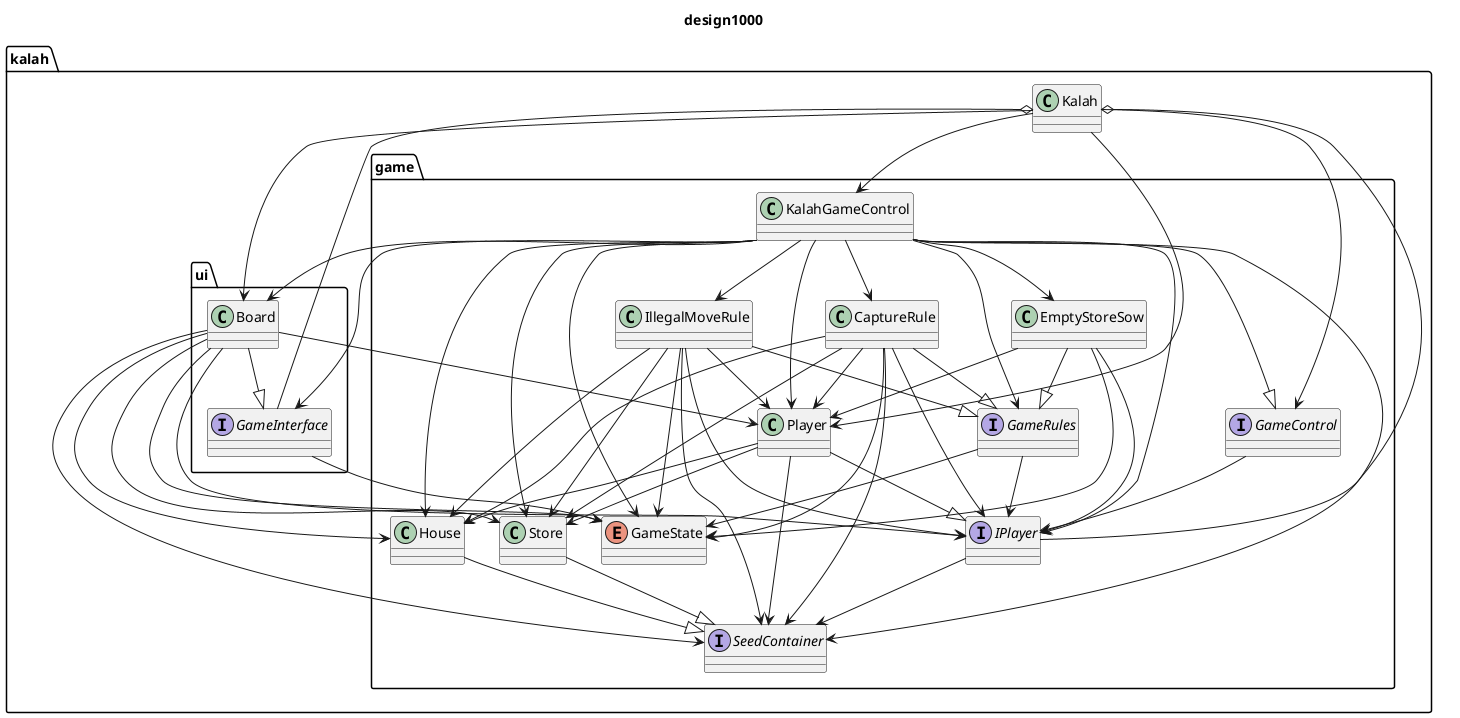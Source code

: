 @startuml
title design1000
class kalah.Kalah
class kalah.game.CaptureRule
class kalah.game.EmptyStoreSow
interface kalah.game.GameControl
interface kalah.game.GameRules
enum kalah.game.GameState
class kalah.game.House
interface kalah.game.IPlayer
class kalah.game.IllegalMoveRule
class kalah.game.KalahGameControl
class kalah.game.Player
interface kalah.game.SeedContainer
class kalah.game.Store
class kalah.ui.Board
interface kalah.ui.GameInterface

kalah.game.GameControl -->kalah.game.IPlayer
kalah.game.EmptyStoreSow -->kalah.game.IPlayer
kalah.game.EmptyStoreSow -->kalah.game.Player
kalah.game.EmptyStoreSow -->kalah.game.GameState
kalah.game.EmptyStoreSow --|>kalah.game.GameRules
kalah.game.CaptureRule -->kalah.game.IPlayer
kalah.game.CaptureRule -->kalah.game.Player
kalah.game.CaptureRule -->kalah.game.GameState
kalah.game.CaptureRule -->kalah.game.SeedContainer
kalah.game.CaptureRule -->kalah.game.House
kalah.game.CaptureRule -->kalah.game.Store
kalah.game.CaptureRule --|>kalah.game.GameRules
kalah.game.IPlayer -->kalah.game.SeedContainer
kalah.game.KalahGameControl --|>kalah.game.GameControl
kalah.game.KalahGameControl -->kalah.game.EmptyStoreSow
kalah.game.KalahGameControl -->kalah.game.GameState
kalah.game.KalahGameControl -->kalah.game.CaptureRule
kalah.game.KalahGameControl -->kalah.game.IPlayer
kalah.game.KalahGameControl -->kalah.game.Player
kalah.game.KalahGameControl -->kalah.game.SeedContainer
kalah.game.KalahGameControl -->kalah.game.IllegalMoveRule
kalah.game.KalahGameControl -->kalah.ui.GameInterface
kalah.game.KalahGameControl -->kalah.game.House
kalah.game.KalahGameControl -->kalah.ui.Board
kalah.game.KalahGameControl -->kalah.game.Store
kalah.game.KalahGameControl -->kalah.game.GameRules
kalah.game.Player --|>kalah.game.IPlayer
kalah.game.Player -->kalah.game.SeedContainer
kalah.game.Player -->kalah.game.House
kalah.game.Player -->kalah.game.Store
kalah.game.IllegalMoveRule -->kalah.game.IPlayer
kalah.game.IllegalMoveRule -->kalah.game.Player
kalah.game.IllegalMoveRule -->kalah.game.GameState
kalah.game.IllegalMoveRule -->kalah.game.SeedContainer
kalah.game.IllegalMoveRule -->kalah.game.House
kalah.game.IllegalMoveRule -->kalah.game.Store
kalah.game.IllegalMoveRule --|>kalah.game.GameRules
kalah.ui.GameInterface -->kalah.game.GameState
kalah.game.House --|>kalah.game.SeedContainer
kalah.game.Store --|>kalah.game.SeedContainer
kalah.Kalah -->kalah.game.KalahGameControl
kalah.Kalah o--kalah.game.IPlayer
kalah.Kalah -->kalah.game.GameControl
kalah.Kalah -->kalah.game.Player
kalah.Kalah o--kalah.ui.GameInterface
kalah.Kalah -->kalah.ui.Board
kalah.ui.Board -->kalah.game.IPlayer
kalah.ui.Board -->kalah.game.Player
kalah.ui.Board -->kalah.game.SeedContainer
kalah.ui.Board -->kalah.game.GameState
kalah.ui.Board --|>kalah.ui.GameInterface
kalah.ui.Board -->kalah.game.House
kalah.ui.Board -->kalah.game.Store
kalah.game.GameRules -->kalah.game.IPlayer
kalah.game.GameRules -->kalah.game.GameState
@enduml

